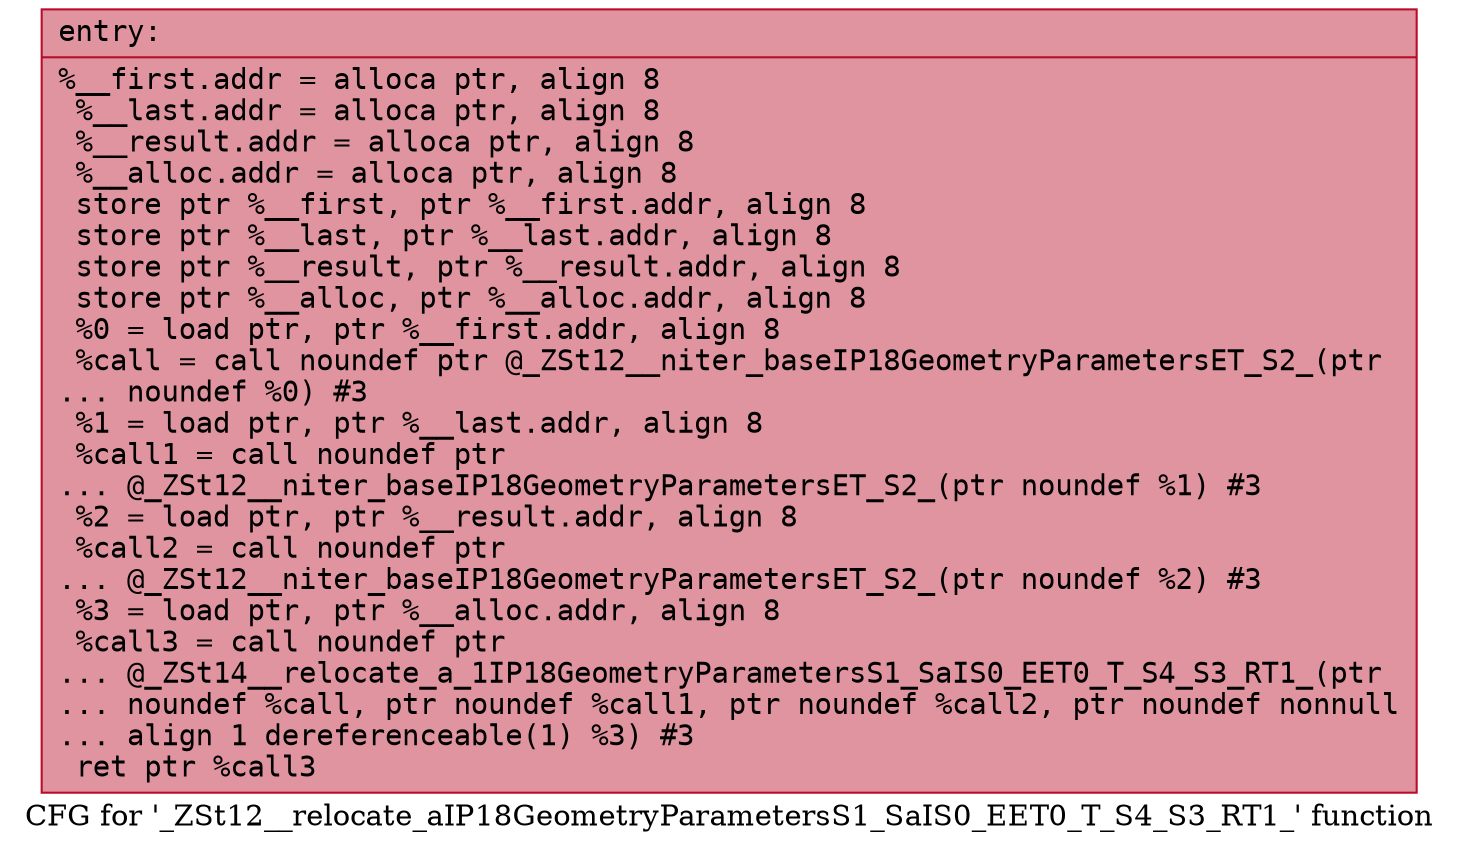 digraph "CFG for '_ZSt12__relocate_aIP18GeometryParametersS1_SaIS0_EET0_T_S4_S3_RT1_' function" {
	label="CFG for '_ZSt12__relocate_aIP18GeometryParametersS1_SaIS0_EET0_T_S4_S3_RT1_' function";

	Node0x562c4e5cb080 [shape=record,color="#b70d28ff", style=filled, fillcolor="#b70d2870" fontname="Courier",label="{entry:\l|  %__first.addr = alloca ptr, align 8\l  %__last.addr = alloca ptr, align 8\l  %__result.addr = alloca ptr, align 8\l  %__alloc.addr = alloca ptr, align 8\l  store ptr %__first, ptr %__first.addr, align 8\l  store ptr %__last, ptr %__last.addr, align 8\l  store ptr %__result, ptr %__result.addr, align 8\l  store ptr %__alloc, ptr %__alloc.addr, align 8\l  %0 = load ptr, ptr %__first.addr, align 8\l  %call = call noundef ptr @_ZSt12__niter_baseIP18GeometryParametersET_S2_(ptr\l... noundef %0) #3\l  %1 = load ptr, ptr %__last.addr, align 8\l  %call1 = call noundef ptr\l... @_ZSt12__niter_baseIP18GeometryParametersET_S2_(ptr noundef %1) #3\l  %2 = load ptr, ptr %__result.addr, align 8\l  %call2 = call noundef ptr\l... @_ZSt12__niter_baseIP18GeometryParametersET_S2_(ptr noundef %2) #3\l  %3 = load ptr, ptr %__alloc.addr, align 8\l  %call3 = call noundef ptr\l... @_ZSt14__relocate_a_1IP18GeometryParametersS1_SaIS0_EET0_T_S4_S3_RT1_(ptr\l... noundef %call, ptr noundef %call1, ptr noundef %call2, ptr noundef nonnull\l... align 1 dereferenceable(1) %3) #3\l  ret ptr %call3\l}"];
}
